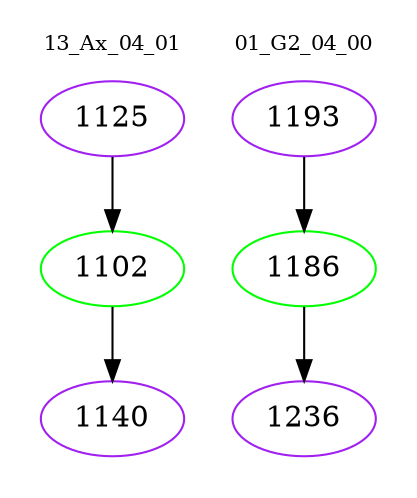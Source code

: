 digraph{
subgraph cluster_0 {
color = white
label = "13_Ax_04_01";
fontsize=10;
T0_1125 [label="1125", color="purple"]
T0_1125 -> T0_1102 [color="black"]
T0_1102 [label="1102", color="green"]
T0_1102 -> T0_1140 [color="black"]
T0_1140 [label="1140", color="purple"]
}
subgraph cluster_1 {
color = white
label = "01_G2_04_00";
fontsize=10;
T1_1193 [label="1193", color="purple"]
T1_1193 -> T1_1186 [color="black"]
T1_1186 [label="1186", color="green"]
T1_1186 -> T1_1236 [color="black"]
T1_1236 [label="1236", color="purple"]
}
}
